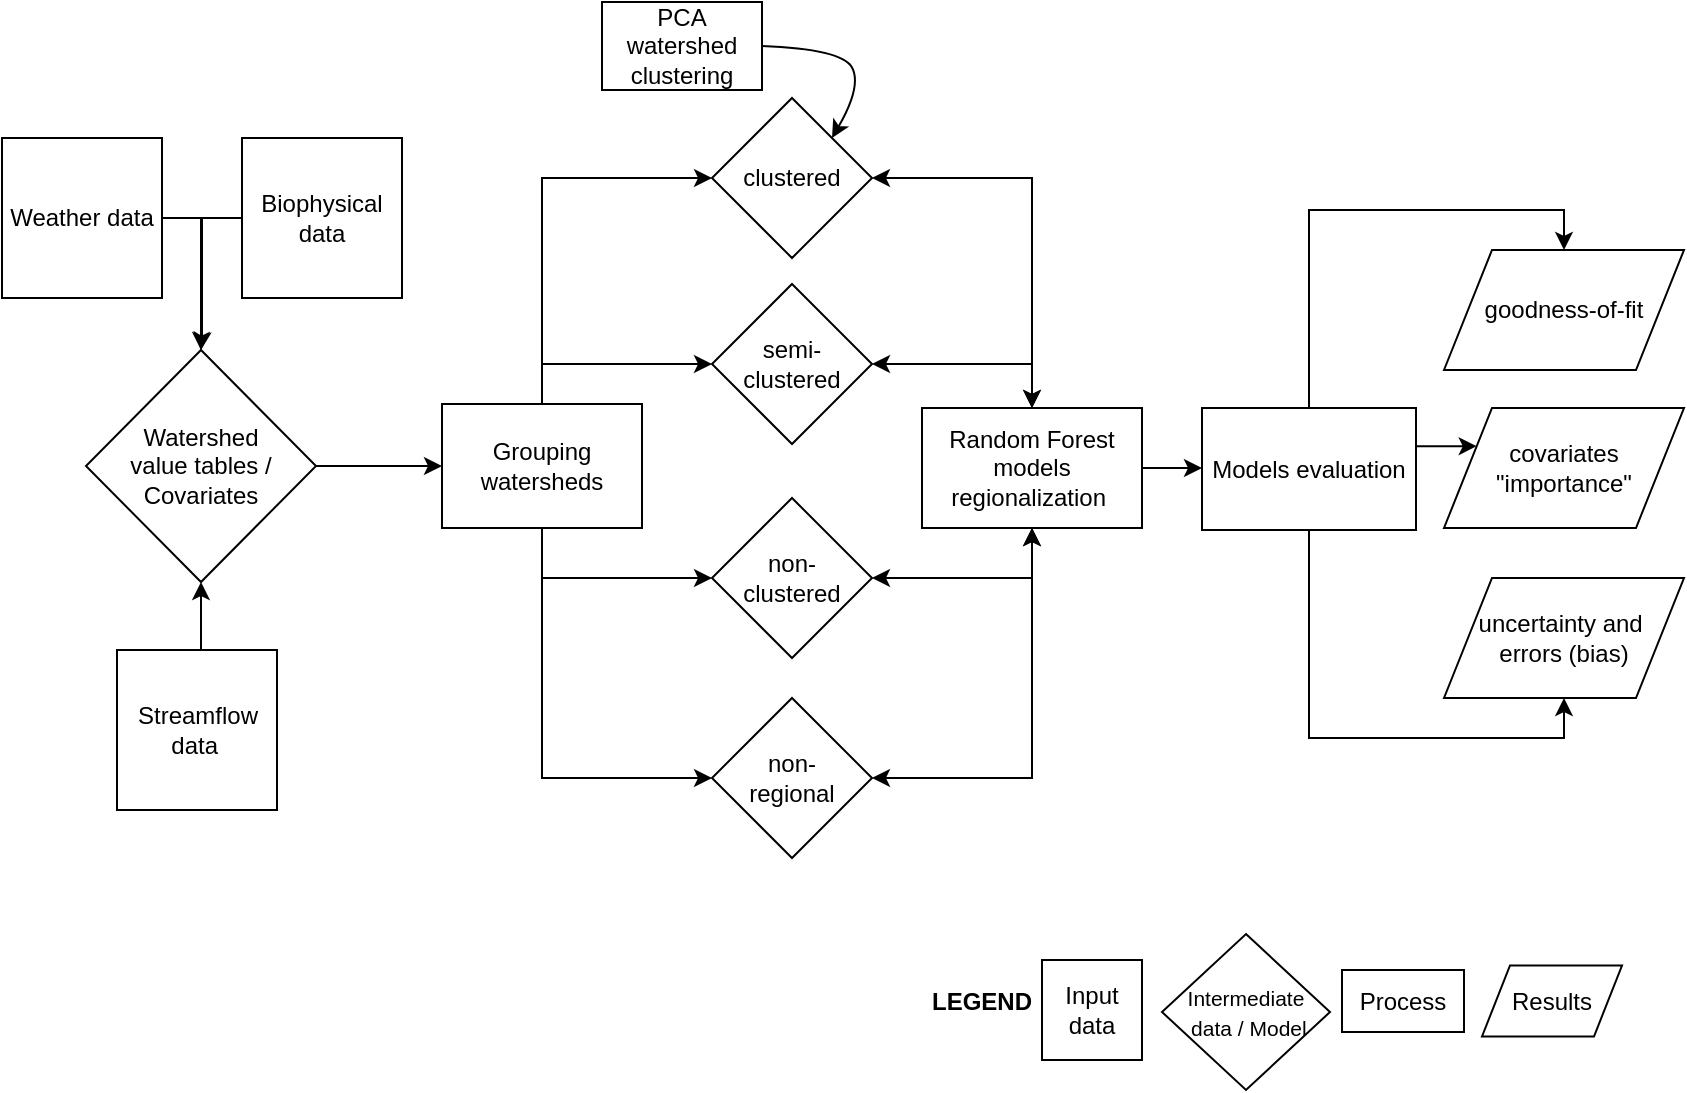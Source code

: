 <mxfile version="13.0.9" type="github">
  <diagram id="bYQAmi5o1peEwi6wcEYm" name="Page-1">
    <mxGraphModel dx="1221" dy="726" grid="1" gridSize="10" guides="1" tooltips="1" connect="1" arrows="1" fold="1" page="1" pageScale="1" pageWidth="850" pageHeight="1100" math="0" shadow="0">
      <root>
        <mxCell id="0" />
        <mxCell id="1" parent="0" />
        <mxCell id="tvpbmF-MqwZpzHDY8pP6-20" style="edgeStyle=orthogonalEdgeStyle;rounded=0;orthogonalLoop=1;jettySize=auto;html=1;exitX=0.5;exitY=0;exitDx=0;exitDy=0;entryX=0;entryY=0.5;entryDx=0;entryDy=0;" parent="1" source="tvpbmF-MqwZpzHDY8pP6-1" target="tvpbmF-MqwZpzHDY8pP6-10" edge="1">
          <mxGeometry relative="1" as="geometry" />
        </mxCell>
        <mxCell id="tvpbmF-MqwZpzHDY8pP6-21" style="edgeStyle=orthogonalEdgeStyle;rounded=0;orthogonalLoop=1;jettySize=auto;html=1;exitX=0.5;exitY=1;exitDx=0;exitDy=0;entryX=0;entryY=0.5;entryDx=0;entryDy=0;" parent="1" source="tvpbmF-MqwZpzHDY8pP6-1" target="tvpbmF-MqwZpzHDY8pP6-18" edge="1">
          <mxGeometry relative="1" as="geometry" />
        </mxCell>
        <mxCell id="tvpbmF-MqwZpzHDY8pP6-24" style="edgeStyle=orthogonalEdgeStyle;rounded=0;orthogonalLoop=1;jettySize=auto;html=1;exitX=0.5;exitY=1;exitDx=0;exitDy=0;entryX=0;entryY=0.5;entryDx=0;entryDy=0;" parent="1" source="tvpbmF-MqwZpzHDY8pP6-1" target="tvpbmF-MqwZpzHDY8pP6-17" edge="1">
          <mxGeometry relative="1" as="geometry" />
        </mxCell>
        <mxCell id="tvpbmF-MqwZpzHDY8pP6-25" style="edgeStyle=orthogonalEdgeStyle;rounded=0;orthogonalLoop=1;jettySize=auto;html=1;exitX=0.5;exitY=0;exitDx=0;exitDy=0;entryX=0;entryY=0.5;entryDx=0;entryDy=0;" parent="1" source="tvpbmF-MqwZpzHDY8pP6-1" target="tvpbmF-MqwZpzHDY8pP6-16" edge="1">
          <mxGeometry relative="1" as="geometry" />
        </mxCell>
        <mxCell id="tvpbmF-MqwZpzHDY8pP6-1" value="Grouping watersheds" style="rounded=0;whiteSpace=wrap;html=1;" parent="1" vertex="1">
          <mxGeometry x="220" y="257" width="100" height="62" as="geometry" />
        </mxCell>
        <mxCell id="ImHnCGzejqPpslmc5MgL-2" style="edgeStyle=orthogonalEdgeStyle;rounded=0;orthogonalLoop=1;jettySize=auto;html=1;exitX=0.5;exitY=1;exitDx=0;exitDy=0;entryX=1;entryY=0.5;entryDx=0;entryDy=0;startArrow=classic;startFill=1;endArrow=classic;endFill=1;" parent="1" source="tvpbmF-MqwZpzHDY8pP6-3" target="tvpbmF-MqwZpzHDY8pP6-18" edge="1">
          <mxGeometry relative="1" as="geometry" />
        </mxCell>
        <mxCell id="ImHnCGzejqPpslmc5MgL-3" style="edgeStyle=orthogonalEdgeStyle;rounded=0;orthogonalLoop=1;jettySize=auto;html=1;exitX=0.5;exitY=1;exitDx=0;exitDy=0;entryX=1;entryY=0.5;entryDx=0;entryDy=0;startArrow=classic;startFill=1;endArrow=classic;endFill=1;" parent="1" source="tvpbmF-MqwZpzHDY8pP6-3" target="tvpbmF-MqwZpzHDY8pP6-17" edge="1">
          <mxGeometry relative="1" as="geometry" />
        </mxCell>
        <mxCell id="ImHnCGzejqPpslmc5MgL-4" style="edgeStyle=orthogonalEdgeStyle;rounded=0;orthogonalLoop=1;jettySize=auto;html=1;exitX=0.5;exitY=0;exitDx=0;exitDy=0;entryX=1;entryY=0.5;entryDx=0;entryDy=0;startArrow=classic;startFill=1;endArrow=classic;endFill=1;" parent="1" source="tvpbmF-MqwZpzHDY8pP6-3" target="tvpbmF-MqwZpzHDY8pP6-16" edge="1">
          <mxGeometry relative="1" as="geometry" />
        </mxCell>
        <mxCell id="ImHnCGzejqPpslmc5MgL-54" style="edgeStyle=orthogonalEdgeStyle;rounded=0;orthogonalLoop=1;jettySize=auto;html=1;exitX=1;exitY=0.5;exitDx=0;exitDy=0;entryX=0;entryY=0.5;entryDx=0;entryDy=0;startArrow=none;startFill=0;endArrow=classic;endFill=1;" parent="1" source="tvpbmF-MqwZpzHDY8pP6-3" target="ImHnCGzejqPpslmc5MgL-5" edge="1">
          <mxGeometry relative="1" as="geometry" />
        </mxCell>
        <mxCell id="tvpbmF-MqwZpzHDY8pP6-3" value="Random Forest models regionalization&amp;nbsp;" style="rounded=0;whiteSpace=wrap;html=1;" parent="1" vertex="1">
          <mxGeometry x="460" y="259" width="110" height="60" as="geometry" />
        </mxCell>
        <mxCell id="ImHnCGzejqPpslmc5MgL-36" style="edgeStyle=orthogonalEdgeStyle;rounded=0;orthogonalLoop=1;jettySize=auto;html=1;exitX=1;exitY=0.5;exitDx=0;exitDy=0;entryX=0;entryY=0.5;entryDx=0;entryDy=0;startArrow=none;startFill=0;endArrow=classic;endFill=1;" parent="1" source="tvpbmF-MqwZpzHDY8pP6-5" target="tvpbmF-MqwZpzHDY8pP6-1" edge="1">
          <mxGeometry relative="1" as="geometry" />
        </mxCell>
        <mxCell id="tvpbmF-MqwZpzHDY8pP6-5" value="Watershed &lt;br&gt;value tables / Covariates" style="rhombus;whiteSpace=wrap;html=1;" parent="1" vertex="1">
          <mxGeometry x="42" y="230" width="115" height="116" as="geometry" />
        </mxCell>
        <mxCell id="ImHnCGzejqPpslmc5MgL-31" style="edgeStyle=orthogonalEdgeStyle;rounded=0;orthogonalLoop=1;jettySize=auto;html=1;exitX=0;exitY=0.5;exitDx=0;exitDy=0;entryX=0.5;entryY=0;entryDx=0;entryDy=0;startArrow=none;startFill=0;endArrow=classic;endFill=1;" parent="1" source="tvpbmF-MqwZpzHDY8pP6-7" target="tvpbmF-MqwZpzHDY8pP6-5" edge="1">
          <mxGeometry relative="1" as="geometry" />
        </mxCell>
        <mxCell id="tvpbmF-MqwZpzHDY8pP6-7" value="&lt;span&gt;Biophysical data&lt;/span&gt;" style="whiteSpace=wrap;html=1;aspect=fixed;" parent="1" vertex="1">
          <mxGeometry x="120" y="124" width="80" height="80" as="geometry" />
        </mxCell>
        <mxCell id="ImHnCGzejqPpslmc5MgL-30" style="edgeStyle=orthogonalEdgeStyle;rounded=0;orthogonalLoop=1;jettySize=auto;html=1;exitX=1;exitY=0.5;exitDx=0;exitDy=0;entryX=0.5;entryY=0;entryDx=0;entryDy=0;startArrow=none;startFill=0;endArrow=classic;endFill=1;" parent="1" source="tvpbmF-MqwZpzHDY8pP6-8" target="tvpbmF-MqwZpzHDY8pP6-5" edge="1">
          <mxGeometry relative="1" as="geometry" />
        </mxCell>
        <mxCell id="tvpbmF-MqwZpzHDY8pP6-8" value="Weather data" style="whiteSpace=wrap;html=1;aspect=fixed;" parent="1" vertex="1">
          <mxGeometry y="124" width="80" height="80" as="geometry" />
        </mxCell>
        <mxCell id="tvpbmF-MqwZpzHDY8pP6-36" style="edgeStyle=orthogonalEdgeStyle;rounded=0;orthogonalLoop=1;jettySize=auto;html=1;exitX=0.5;exitY=0;exitDx=0;exitDy=0;entryX=0.5;entryY=1;entryDx=0;entryDy=0;" parent="1" source="tvpbmF-MqwZpzHDY8pP6-9" target="tvpbmF-MqwZpzHDY8pP6-5" edge="1">
          <mxGeometry relative="1" as="geometry" />
        </mxCell>
        <mxCell id="tvpbmF-MqwZpzHDY8pP6-9" value="&lt;span&gt;Streamflow data&amp;nbsp;&lt;/span&gt;" style="whiteSpace=wrap;html=1;aspect=fixed;" parent="1" vertex="1">
          <mxGeometry x="57.5" y="380" width="80" height="80" as="geometry" />
        </mxCell>
        <mxCell id="ImHnCGzejqPpslmc5MgL-1" style="edgeStyle=orthogonalEdgeStyle;rounded=0;orthogonalLoop=1;jettySize=auto;html=1;exitX=1;exitY=0.5;exitDx=0;exitDy=0;entryX=0.5;entryY=0;entryDx=0;entryDy=0;endArrow=classic;endFill=1;startArrow=classic;startFill=1;" parent="1" source="tvpbmF-MqwZpzHDY8pP6-10" target="tvpbmF-MqwZpzHDY8pP6-3" edge="1">
          <mxGeometry relative="1" as="geometry" />
        </mxCell>
        <mxCell id="tvpbmF-MqwZpzHDY8pP6-10" value="clustered" style="rhombus;whiteSpace=wrap;html=1;" parent="1" vertex="1">
          <mxGeometry x="355" y="104" width="80" height="80" as="geometry" />
        </mxCell>
        <mxCell id="tvpbmF-MqwZpzHDY8pP6-16" value="semi-clustered" style="rhombus;whiteSpace=wrap;html=1;" parent="1" vertex="1">
          <mxGeometry x="355" y="197" width="80" height="80" as="geometry" />
        </mxCell>
        <mxCell id="tvpbmF-MqwZpzHDY8pP6-17" value="non-&lt;br&gt;clustered" style="rhombus;whiteSpace=wrap;html=1;" parent="1" vertex="1">
          <mxGeometry x="355" y="304" width="80" height="80" as="geometry" />
        </mxCell>
        <mxCell id="tvpbmF-MqwZpzHDY8pP6-18" value="non-&lt;br&gt;regional" style="rhombus;whiteSpace=wrap;html=1;" parent="1" vertex="1">
          <mxGeometry x="355" y="404" width="80" height="80" as="geometry" />
        </mxCell>
        <mxCell id="ImHnCGzejqPpslmc5MgL-42" style="edgeStyle=orthogonalEdgeStyle;rounded=0;orthogonalLoop=1;jettySize=auto;html=1;exitX=0.5;exitY=0;exitDx=0;exitDy=0;entryX=0.5;entryY=0;entryDx=0;entryDy=0;startArrow=none;startFill=0;endArrow=classic;endFill=1;" parent="1" source="ImHnCGzejqPpslmc5MgL-5" target="ImHnCGzejqPpslmc5MgL-22" edge="1">
          <mxGeometry relative="1" as="geometry" />
        </mxCell>
        <mxCell id="ImHnCGzejqPpslmc5MgL-44" style="edgeStyle=orthogonalEdgeStyle;rounded=0;orthogonalLoop=1;jettySize=auto;html=1;exitX=0.5;exitY=1;exitDx=0;exitDy=0;entryX=0.5;entryY=1;entryDx=0;entryDy=0;startArrow=none;startFill=0;endArrow=classic;endFill=1;" parent="1" source="ImHnCGzejqPpslmc5MgL-5" target="ImHnCGzejqPpslmc5MgL-24" edge="1">
          <mxGeometry relative="1" as="geometry" />
        </mxCell>
        <mxCell id="ImHnCGzejqPpslmc5MgL-48" style="edgeStyle=orthogonalEdgeStyle;rounded=0;orthogonalLoop=1;jettySize=auto;html=1;exitX=1;exitY=0.25;exitDx=0;exitDy=0;entryX=0;entryY=0.25;entryDx=0;entryDy=0;startArrow=none;startFill=0;endArrow=classic;endFill=1;" parent="1" source="ImHnCGzejqPpslmc5MgL-5" target="ImHnCGzejqPpslmc5MgL-23" edge="1">
          <mxGeometry relative="1" as="geometry">
            <Array as="points">
              <mxPoint x="707" y="278" />
            </Array>
          </mxGeometry>
        </mxCell>
        <mxCell id="ImHnCGzejqPpslmc5MgL-5" value="Models evaluation" style="rounded=0;whiteSpace=wrap;html=1;" parent="1" vertex="1">
          <mxGeometry x="600" y="259" width="107" height="61" as="geometry" />
        </mxCell>
        <mxCell id="ImHnCGzejqPpslmc5MgL-15" value="" style="curved=1;endArrow=classic;html=1;exitX=1;exitY=0.5;exitDx=0;exitDy=0;entryX=1;entryY=0;entryDx=0;entryDy=0;" parent="1" source="ImHnCGzejqPpslmc5MgL-38" target="tvpbmF-MqwZpzHDY8pP6-10" edge="1">
          <mxGeometry width="50" height="50" relative="1" as="geometry">
            <mxPoint x="378" y="90" as="sourcePoint" />
            <mxPoint x="420" y="29.5" as="targetPoint" />
            <Array as="points">
              <mxPoint x="420" y="79.5" />
              <mxPoint x="430" y="98" />
            </Array>
          </mxGeometry>
        </mxCell>
        <mxCell id="ImHnCGzejqPpslmc5MgL-22" value="goodness-of-fit" style="shape=parallelogram;perimeter=parallelogramPerimeter;whiteSpace=wrap;html=1;" parent="1" vertex="1">
          <mxGeometry x="721" y="180" width="120" height="60" as="geometry" />
        </mxCell>
        <mxCell id="ImHnCGzejqPpslmc5MgL-23" value="covariates &quot;importance&quot;" style="shape=parallelogram;perimeter=parallelogramPerimeter;whiteSpace=wrap;html=1;" parent="1" vertex="1">
          <mxGeometry x="721" y="259" width="120" height="60" as="geometry" />
        </mxCell>
        <mxCell id="ImHnCGzejqPpslmc5MgL-24" value="uncertainty and&amp;nbsp;&lt;br&gt;errors (bias)" style="shape=parallelogram;perimeter=parallelogramPerimeter;whiteSpace=wrap;html=1;" parent="1" vertex="1">
          <mxGeometry x="721" y="344" width="120" height="60" as="geometry" />
        </mxCell>
        <mxCell id="ImHnCGzejqPpslmc5MgL-25" value="&lt;span&gt;Input data&lt;/span&gt;" style="whiteSpace=wrap;html=1;aspect=fixed;" parent="1" vertex="1">
          <mxGeometry x="520" y="535" width="50" height="50" as="geometry" />
        </mxCell>
        <mxCell id="ImHnCGzejqPpslmc5MgL-26" value="&lt;font style=&quot;font-size: 10.5px&quot;&gt;Intermediate&lt;br&gt;&amp;nbsp;data / Model&lt;/font&gt;" style="rhombus;whiteSpace=wrap;html=1;" parent="1" vertex="1">
          <mxGeometry x="580" y="522" width="84" height="78" as="geometry" />
        </mxCell>
        <mxCell id="ImHnCGzejqPpslmc5MgL-27" value="Process" style="rounded=0;whiteSpace=wrap;html=1;" parent="1" vertex="1">
          <mxGeometry x="670" y="540" width="61" height="31" as="geometry" />
        </mxCell>
        <mxCell id="ImHnCGzejqPpslmc5MgL-28" value="Results" style="shape=parallelogram;perimeter=parallelogramPerimeter;whiteSpace=wrap;html=1;" parent="1" vertex="1">
          <mxGeometry x="740" y="537.75" width="70" height="35.5" as="geometry" />
        </mxCell>
        <mxCell id="ImHnCGzejqPpslmc5MgL-32" value="LEGEND" style="text;html=1;strokeColor=none;fillColor=none;align=center;verticalAlign=middle;whiteSpace=wrap;rounded=0;fontStyle=1" parent="1" vertex="1">
          <mxGeometry x="470" y="545.5" width="40" height="20" as="geometry" />
        </mxCell>
        <mxCell id="ImHnCGzejqPpslmc5MgL-38" value="PCA &lt;br&gt;watershed clustering" style="rounded=0;whiteSpace=wrap;html=1;" parent="1" vertex="1">
          <mxGeometry x="300" y="56" width="80" height="44" as="geometry" />
        </mxCell>
      </root>
    </mxGraphModel>
  </diagram>
</mxfile>
